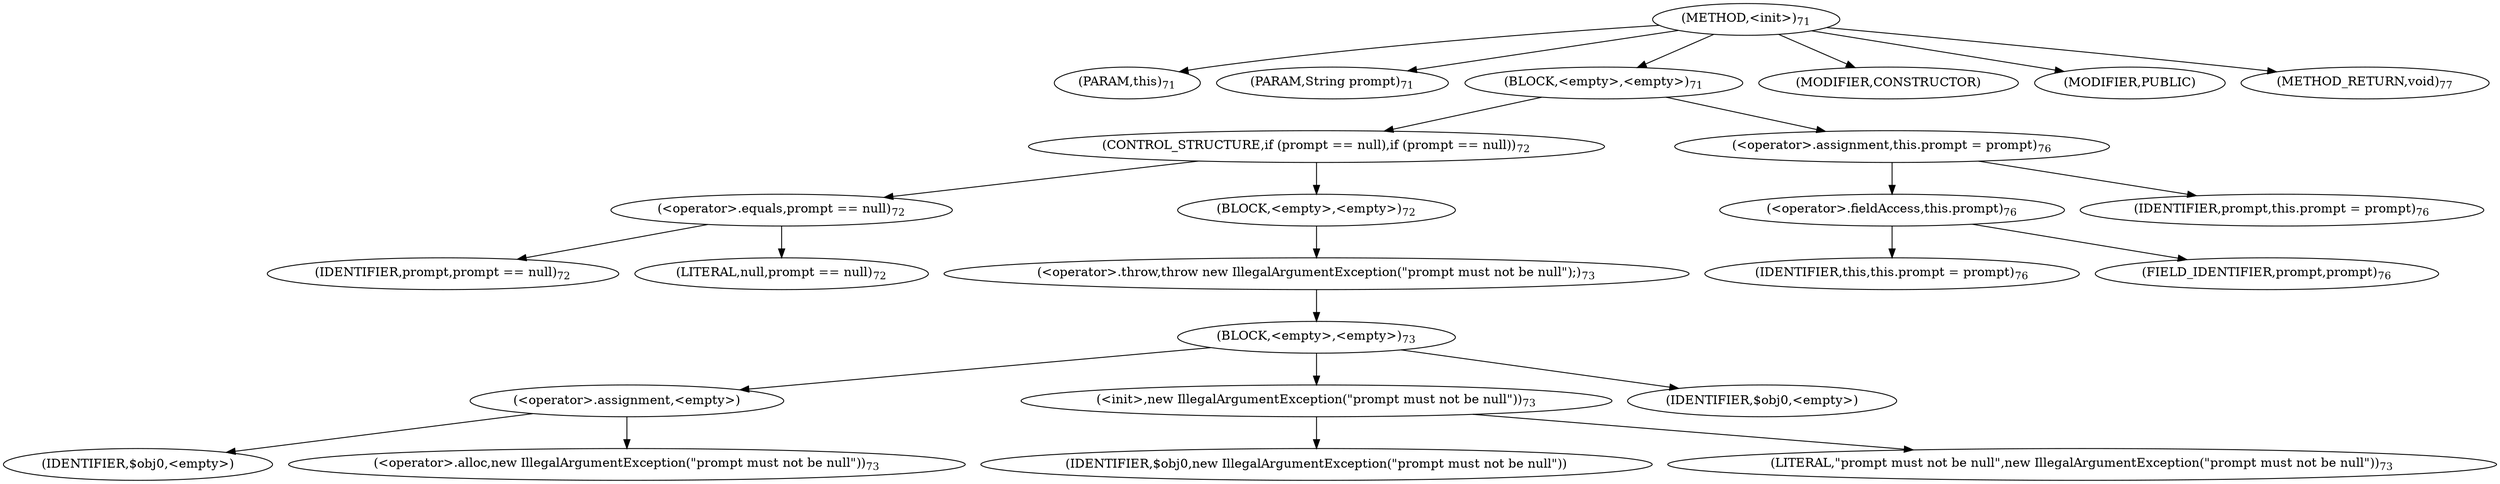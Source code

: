digraph "&lt;init&gt;" {  
"28" [label = <(METHOD,&lt;init&gt;)<SUB>71</SUB>> ]
"4" [label = <(PARAM,this)<SUB>71</SUB>> ]
"29" [label = <(PARAM,String prompt)<SUB>71</SUB>> ]
"30" [label = <(BLOCK,&lt;empty&gt;,&lt;empty&gt;)<SUB>71</SUB>> ]
"31" [label = <(CONTROL_STRUCTURE,if (prompt == null),if (prompt == null))<SUB>72</SUB>> ]
"32" [label = <(&lt;operator&gt;.equals,prompt == null)<SUB>72</SUB>> ]
"33" [label = <(IDENTIFIER,prompt,prompt == null)<SUB>72</SUB>> ]
"34" [label = <(LITERAL,null,prompt == null)<SUB>72</SUB>> ]
"35" [label = <(BLOCK,&lt;empty&gt;,&lt;empty&gt;)<SUB>72</SUB>> ]
"36" [label = <(&lt;operator&gt;.throw,throw new IllegalArgumentException(&quot;prompt must not be null&quot;);)<SUB>73</SUB>> ]
"37" [label = <(BLOCK,&lt;empty&gt;,&lt;empty&gt;)<SUB>73</SUB>> ]
"38" [label = <(&lt;operator&gt;.assignment,&lt;empty&gt;)> ]
"39" [label = <(IDENTIFIER,$obj0,&lt;empty&gt;)> ]
"40" [label = <(&lt;operator&gt;.alloc,new IllegalArgumentException(&quot;prompt must not be null&quot;))<SUB>73</SUB>> ]
"41" [label = <(&lt;init&gt;,new IllegalArgumentException(&quot;prompt must not be null&quot;))<SUB>73</SUB>> ]
"42" [label = <(IDENTIFIER,$obj0,new IllegalArgumentException(&quot;prompt must not be null&quot;))> ]
"43" [label = <(LITERAL,&quot;prompt must not be null&quot;,new IllegalArgumentException(&quot;prompt must not be null&quot;))<SUB>73</SUB>> ]
"44" [label = <(IDENTIFIER,$obj0,&lt;empty&gt;)> ]
"45" [label = <(&lt;operator&gt;.assignment,this.prompt = prompt)<SUB>76</SUB>> ]
"46" [label = <(&lt;operator&gt;.fieldAccess,this.prompt)<SUB>76</SUB>> ]
"3" [label = <(IDENTIFIER,this,this.prompt = prompt)<SUB>76</SUB>> ]
"47" [label = <(FIELD_IDENTIFIER,prompt,prompt)<SUB>76</SUB>> ]
"48" [label = <(IDENTIFIER,prompt,this.prompt = prompt)<SUB>76</SUB>> ]
"49" [label = <(MODIFIER,CONSTRUCTOR)> ]
"50" [label = <(MODIFIER,PUBLIC)> ]
"51" [label = <(METHOD_RETURN,void)<SUB>77</SUB>> ]
  "28" -> "4" 
  "28" -> "29" 
  "28" -> "30" 
  "28" -> "49" 
  "28" -> "50" 
  "28" -> "51" 
  "30" -> "31" 
  "30" -> "45" 
  "31" -> "32" 
  "31" -> "35" 
  "32" -> "33" 
  "32" -> "34" 
  "35" -> "36" 
  "36" -> "37" 
  "37" -> "38" 
  "37" -> "41" 
  "37" -> "44" 
  "38" -> "39" 
  "38" -> "40" 
  "41" -> "42" 
  "41" -> "43" 
  "45" -> "46" 
  "45" -> "48" 
  "46" -> "3" 
  "46" -> "47" 
}
